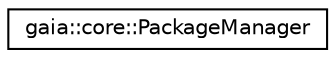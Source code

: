digraph G
{
  edge [fontname="Helvetica",fontsize="10",labelfontname="Helvetica",labelfontsize="10"];
  node [fontname="Helvetica",fontsize="10",shape=record];
  rankdir=LR;
  Node1 [label="gaia::core::PackageManager",height=0.2,width=0.4,color="black", fillcolor="white", style="filled",URL="$dc/d8e/classgaia_1_1core_1_1_package_manager.html",tooltip="Class for retrieving various kinds of information related to the application packages that are curren..."];
}
